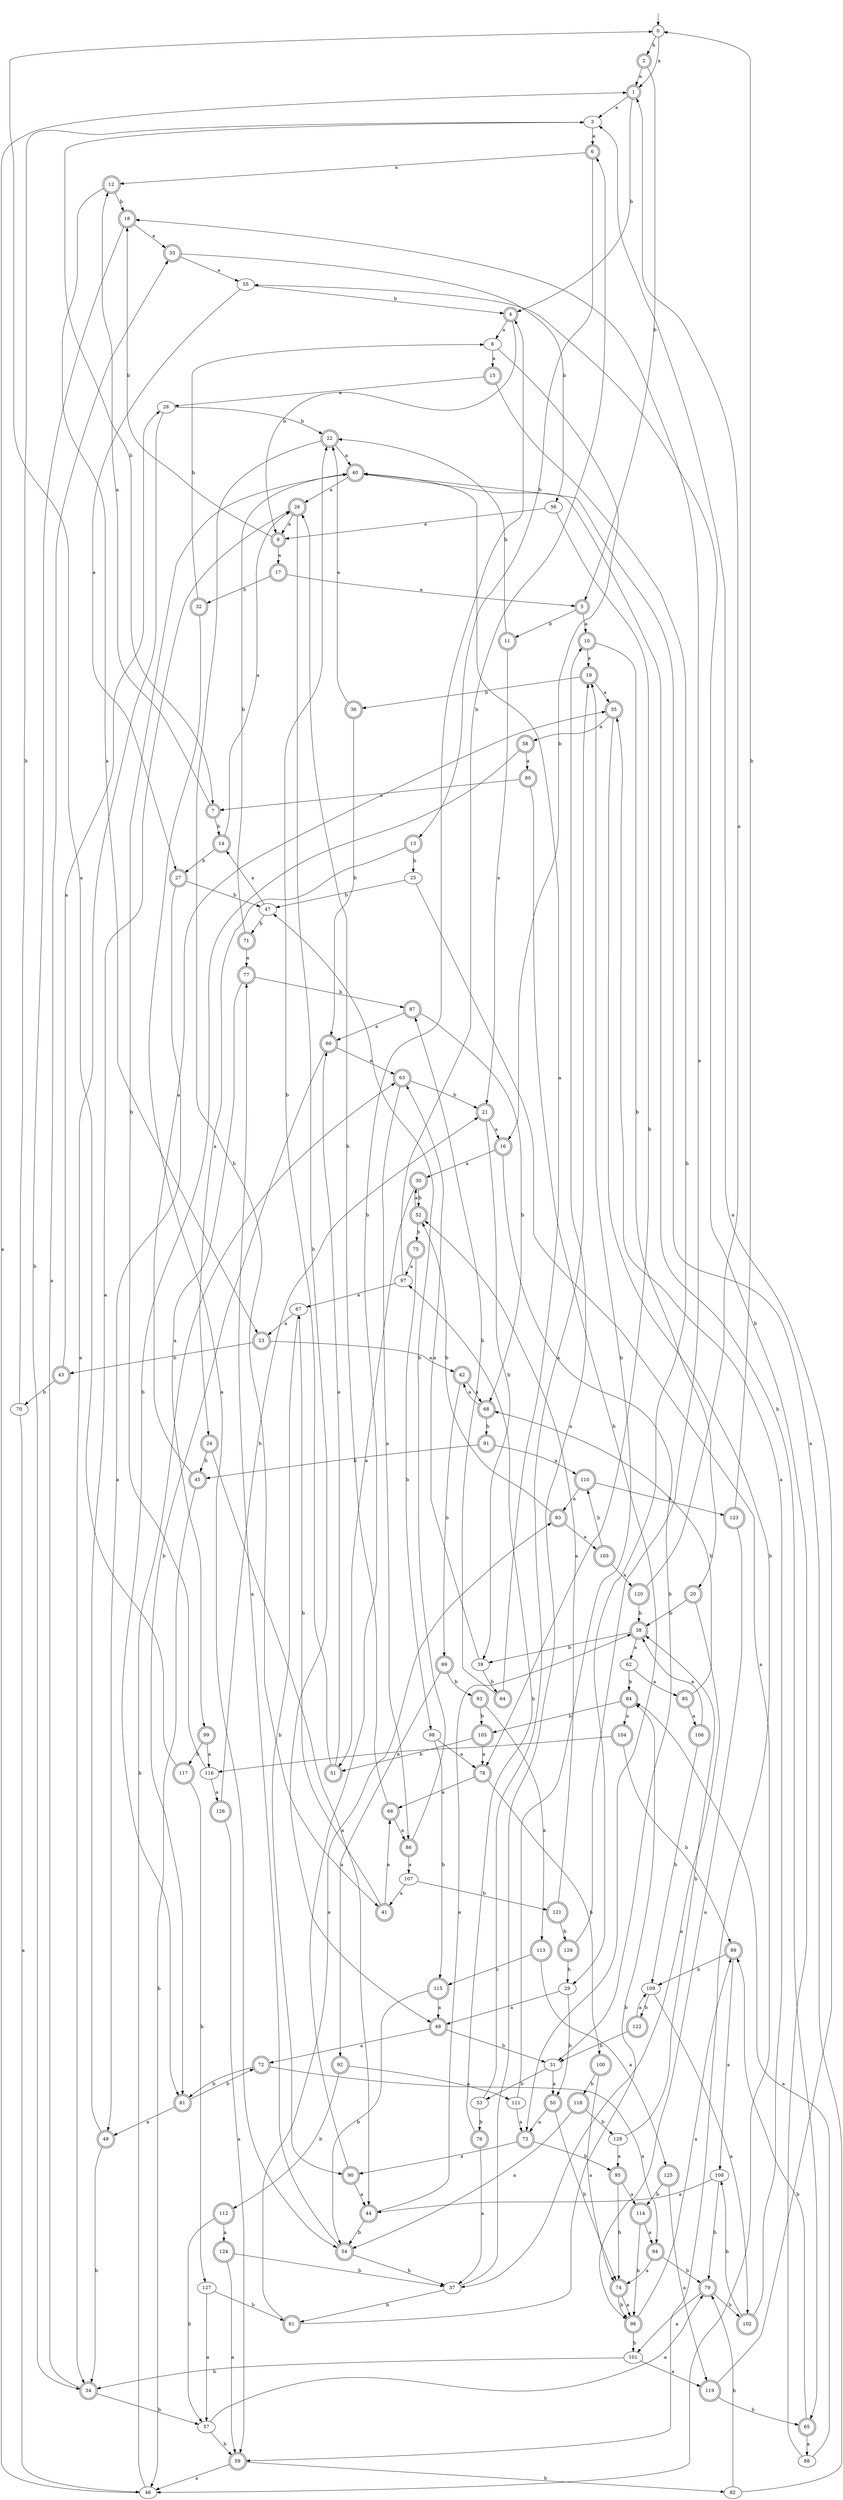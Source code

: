 digraph RandomDFA {
  __start0 [label="", shape=none];
  __start0 -> 0 [label=""];
  0 [shape=circle]
  0 -> 1 [label="a"]
  0 -> 2 [label="b"]
  1 [shape=doublecircle]
  1 -> 3 [label="a"]
  1 -> 4 [label="b"]
  2 [shape=doublecircle]
  2 -> 1 [label="a"]
  2 -> 5 [label="b"]
  3
  3 -> 6 [label="a"]
  3 -> 7 [label="b"]
  4 [shape=doublecircle]
  4 -> 8 [label="a"]
  4 -> 9 [label="b"]
  5 [shape=doublecircle]
  5 -> 10 [label="a"]
  5 -> 11 [label="b"]
  6 [shape=doublecircle]
  6 -> 12 [label="a"]
  6 -> 13 [label="b"]
  7 [shape=doublecircle]
  7 -> 12 [label="a"]
  7 -> 14 [label="b"]
  8
  8 -> 15 [label="a"]
  8 -> 16 [label="b"]
  9 [shape=doublecircle]
  9 -> 17 [label="a"]
  9 -> 18 [label="b"]
  10 [shape=doublecircle]
  10 -> 19 [label="a"]
  10 -> 20 [label="b"]
  11 [shape=doublecircle]
  11 -> 21 [label="a"]
  11 -> 22 [label="b"]
  12 [shape=doublecircle]
  12 -> 23 [label="a"]
  12 -> 18 [label="b"]
  13 [shape=doublecircle]
  13 -> 24 [label="a"]
  13 -> 25 [label="b"]
  14 [shape=doublecircle]
  14 -> 26 [label="a"]
  14 -> 27 [label="b"]
  15 [shape=doublecircle]
  15 -> 28 [label="a"]
  15 -> 29 [label="b"]
  16 [shape=doublecircle]
  16 -> 30 [label="a"]
  16 -> 31 [label="b"]
  17 [shape=doublecircle]
  17 -> 5 [label="a"]
  17 -> 32 [label="b"]
  18 [shape=doublecircle]
  18 -> 33 [label="a"]
  18 -> 34 [label="b"]
  19 [shape=doublecircle]
  19 -> 35 [label="a"]
  19 -> 36 [label="b"]
  20 [shape=doublecircle]
  20 -> 37 [label="a"]
  20 -> 38 [label="b"]
  21 [shape=doublecircle]
  21 -> 16 [label="a"]
  21 -> 39 [label="b"]
  22 [shape=doublecircle]
  22 -> 40 [label="a"]
  22 -> 41 [label="b"]
  23 [shape=doublecircle]
  23 -> 42 [label="a"]
  23 -> 43 [label="b"]
  24 [shape=doublecircle]
  24 -> 44 [label="a"]
  24 -> 45 [label="b"]
  25
  25 -> 46 [label="a"]
  25 -> 47 [label="b"]
  26 [shape=doublecircle]
  26 -> 9 [label="a"]
  26 -> 48 [label="b"]
  27 [shape=doublecircle]
  27 -> 49 [label="a"]
  27 -> 47 [label="b"]
  28
  28 -> 34 [label="a"]
  28 -> 22 [label="b"]
  29
  29 -> 48 [label="a"]
  29 -> 50 [label="b"]
  30 [shape=doublecircle]
  30 -> 51 [label="a"]
  30 -> 52 [label="b"]
  31
  31 -> 50 [label="a"]
  31 -> 53 [label="b"]
  32 [shape=doublecircle]
  32 -> 54 [label="a"]
  32 -> 8 [label="b"]
  33 [shape=doublecircle]
  33 -> 55 [label="a"]
  33 -> 56 [label="b"]
  34 [shape=doublecircle]
  34 -> 33 [label="a"]
  34 -> 57 [label="b"]
  35 [shape=doublecircle]
  35 -> 58 [label="a"]
  35 -> 59 [label="b"]
  36 [shape=doublecircle]
  36 -> 22 [label="a"]
  36 -> 60 [label="b"]
  37
  37 -> 10 [label="a"]
  37 -> 61 [label="b"]
  38 [shape=doublecircle]
  38 -> 62 [label="a"]
  38 -> 39 [label="b"]
  39
  39 -> 63 [label="a"]
  39 -> 64 [label="b"]
  40 [shape=doublecircle]
  40 -> 26 [label="a"]
  40 -> 65 [label="b"]
  41 [shape=doublecircle]
  41 -> 66 [label="a"]
  41 -> 67 [label="b"]
  42 [shape=doublecircle]
  42 -> 68 [label="a"]
  42 -> 69 [label="b"]
  43 [shape=doublecircle]
  43 -> 28 [label="a"]
  43 -> 70 [label="b"]
  44 [shape=doublecircle]
  44 -> 38 [label="a"]
  44 -> 54 [label="b"]
  45 [shape=doublecircle]
  45 -> 35 [label="a"]
  45 -> 46 [label="b"]
  46
  46 -> 1 [label="a"]
  46 -> 63 [label="b"]
  47
  47 -> 14 [label="a"]
  47 -> 71 [label="b"]
  48 [shape=doublecircle]
  48 -> 72 [label="a"]
  48 -> 31 [label="b"]
  49 [shape=doublecircle]
  49 -> 26 [label="a"]
  49 -> 34 [label="b"]
  50 [shape=doublecircle]
  50 -> 73 [label="a"]
  50 -> 74 [label="b"]
  51 [shape=doublecircle]
  51 -> 60 [label="a"]
  51 -> 22 [label="b"]
  52 [shape=doublecircle]
  52 -> 30 [label="a"]
  52 -> 75 [label="b"]
  53
  53 -> 19 [label="a"]
  53 -> 76 [label="b"]
  54 [shape=doublecircle]
  54 -> 77 [label="a"]
  54 -> 37 [label="b"]
  55
  55 -> 27 [label="a"]
  55 -> 4 [label="b"]
  56
  56 -> 9 [label="a"]
  56 -> 78 [label="b"]
  57
  57 -> 79 [label="a"]
  57 -> 59 [label="b"]
  58 [shape=doublecircle]
  58 -> 80 [label="a"]
  58 -> 81 [label="b"]
  59 [shape=doublecircle]
  59 -> 46 [label="a"]
  59 -> 82 [label="b"]
  60 [shape=doublecircle]
  60 -> 63 [label="a"]
  60 -> 81 [label="b"]
  61 [shape=doublecircle]
  61 -> 83 [label="a"]
  61 -> 84 [label="b"]
  62
  62 -> 85 [label="a"]
  62 -> 84 [label="b"]
  63 [shape=doublecircle]
  63 -> 86 [label="a"]
  63 -> 21 [label="b"]
  64 [shape=doublecircle]
  64 -> 40 [label="a"]
  64 -> 87 [label="b"]
  65 [shape=doublecircle]
  65 -> 88 [label="a"]
  65 -> 89 [label="b"]
  66 [shape=doublecircle]
  66 -> 86 [label="a"]
  66 -> 26 [label="b"]
  67
  67 -> 23 [label="a"]
  67 -> 90 [label="b"]
  68 [shape=doublecircle]
  68 -> 42 [label="a"]
  68 -> 91 [label="b"]
  69 [shape=doublecircle]
  69 -> 92 [label="a"]
  69 -> 93 [label="b"]
  70
  70 -> 46 [label="a"]
  70 -> 3 [label="b"]
  71 [shape=doublecircle]
  71 -> 77 [label="a"]
  71 -> 40 [label="b"]
  72 [shape=doublecircle]
  72 -> 94 [label="a"]
  72 -> 81 [label="b"]
  73 [shape=doublecircle]
  73 -> 90 [label="a"]
  73 -> 95 [label="b"]
  74 [shape=doublecircle]
  74 -> 96 [label="a"]
  74 -> 96 [label="b"]
  75 [shape=doublecircle]
  75 -> 97 [label="a"]
  75 -> 98 [label="b"]
  76 [shape=doublecircle]
  76 -> 37 [label="a"]
  76 -> 97 [label="b"]
  77 [shape=doublecircle]
  77 -> 99 [label="a"]
  77 -> 87 [label="b"]
  78 [shape=doublecircle]
  78 -> 66 [label="a"]
  78 -> 100 [label="b"]
  79 [shape=doublecircle]
  79 -> 101 [label="a"]
  79 -> 102 [label="b"]
  80 [shape=doublecircle]
  80 -> 7 [label="a"]
  80 -> 73 [label="b"]
  81 [shape=doublecircle]
  81 -> 49 [label="a"]
  81 -> 72 [label="b"]
  82
  82 -> 40 [label="a"]
  82 -> 79 [label="b"]
  83 [shape=doublecircle]
  83 -> 103 [label="a"]
  83 -> 52 [label="b"]
  84 [shape=doublecircle]
  84 -> 104 [label="a"]
  84 -> 105 [label="b"]
  85 [shape=doublecircle]
  85 -> 106 [label="a"]
  85 -> 68 [label="b"]
  86 [shape=doublecircle]
  86 -> 107 [label="a"]
  86 -> 47 [label="b"]
  87 [shape=doublecircle]
  87 -> 60 [label="a"]
  87 -> 68 [label="b"]
  88
  88 -> 84 [label="a"]
  88 -> 55 [label="b"]
  89 [shape=doublecircle]
  89 -> 108 [label="a"]
  89 -> 109 [label="b"]
  90 [shape=doublecircle]
  90 -> 44 [label="a"]
  90 -> 4 [label="b"]
  91 [shape=doublecircle]
  91 -> 110 [label="a"]
  91 -> 45 [label="b"]
  92 [shape=doublecircle]
  92 -> 111 [label="a"]
  92 -> 112 [label="b"]
  93 [shape=doublecircle]
  93 -> 113 [label="a"]
  93 -> 105 [label="b"]
  94 [shape=doublecircle]
  94 -> 74 [label="a"]
  94 -> 79 [label="b"]
  95 [shape=doublecircle]
  95 -> 114 [label="a"]
  95 -> 74 [label="b"]
  96 [shape=doublecircle]
  96 -> 89 [label="a"]
  96 -> 101 [label="b"]
  97
  97 -> 67 [label="a"]
  97 -> 6 [label="b"]
  98
  98 -> 78 [label="a"]
  98 -> 115 [label="b"]
  99 [shape=doublecircle]
  99 -> 116 [label="a"]
  99 -> 117 [label="b"]
  100 [shape=doublecircle]
  100 -> 74 [label="a"]
  100 -> 118 [label="b"]
  101
  101 -> 119 [label="a"]
  101 -> 34 [label="b"]
  102 [shape=doublecircle]
  102 -> 35 [label="a"]
  102 -> 108 [label="b"]
  103 [shape=doublecircle]
  103 -> 120 [label="a"]
  103 -> 110 [label="b"]
  104 [shape=doublecircle]
  104 -> 116 [label="a"]
  104 -> 89 [label="b"]
  105 [shape=doublecircle]
  105 -> 78 [label="a"]
  105 -> 51 [label="b"]
  106 [shape=doublecircle]
  106 -> 38 [label="a"]
  106 -> 109 [label="b"]
  107
  107 -> 41 [label="a"]
  107 -> 121 [label="b"]
  108
  108 -> 44 [label="a"]
  108 -> 79 [label="b"]
  109
  109 -> 102 [label="a"]
  109 -> 122 [label="b"]
  110 [shape=doublecircle]
  110 -> 83 [label="a"]
  110 -> 123 [label="b"]
  111
  111 -> 73 [label="a"]
  111 -> 19 [label="b"]
  112 [shape=doublecircle]
  112 -> 124 [label="a"]
  112 -> 57 [label="b"]
  113 [shape=doublecircle]
  113 -> 125 [label="a"]
  113 -> 115 [label="b"]
  114 [shape=doublecircle]
  114 -> 94 [label="a"]
  114 -> 96 [label="b"]
  115 [shape=doublecircle]
  115 -> 48 [label="a"]
  115 -> 54 [label="b"]
  116
  116 -> 126 [label="a"]
  116 -> 40 [label="b"]
  117 [shape=doublecircle]
  117 -> 0 [label="a"]
  117 -> 127 [label="b"]
  118 [shape=doublecircle]
  118 -> 54 [label="a"]
  118 -> 128 [label="b"]
  119 [shape=doublecircle]
  119 -> 3 [label="a"]
  119 -> 65 [label="b"]
  120 [shape=doublecircle]
  120 -> 1 [label="a"]
  120 -> 38 [label="b"]
  121 [shape=doublecircle]
  121 -> 52 [label="a"]
  121 -> 129 [label="b"]
  122 [shape=doublecircle]
  122 -> 109 [label="a"]
  122 -> 31 [label="b"]
  123 [shape=doublecircle]
  123 -> 96 [label="a"]
  123 -> 0 [label="b"]
  124 [shape=doublecircle]
  124 -> 59 [label="a"]
  124 -> 37 [label="b"]
  125 [shape=doublecircle]
  125 -> 119 [label="a"]
  125 -> 114 [label="b"]
  126 [shape=doublecircle]
  126 -> 59 [label="a"]
  126 -> 21 [label="b"]
  127
  127 -> 57 [label="a"]
  127 -> 61 [label="b"]
  128
  128 -> 95 [label="a"]
  128 -> 38 [label="b"]
  129 [shape=doublecircle]
  129 -> 18 [label="a"]
  129 -> 29 [label="b"]
}
